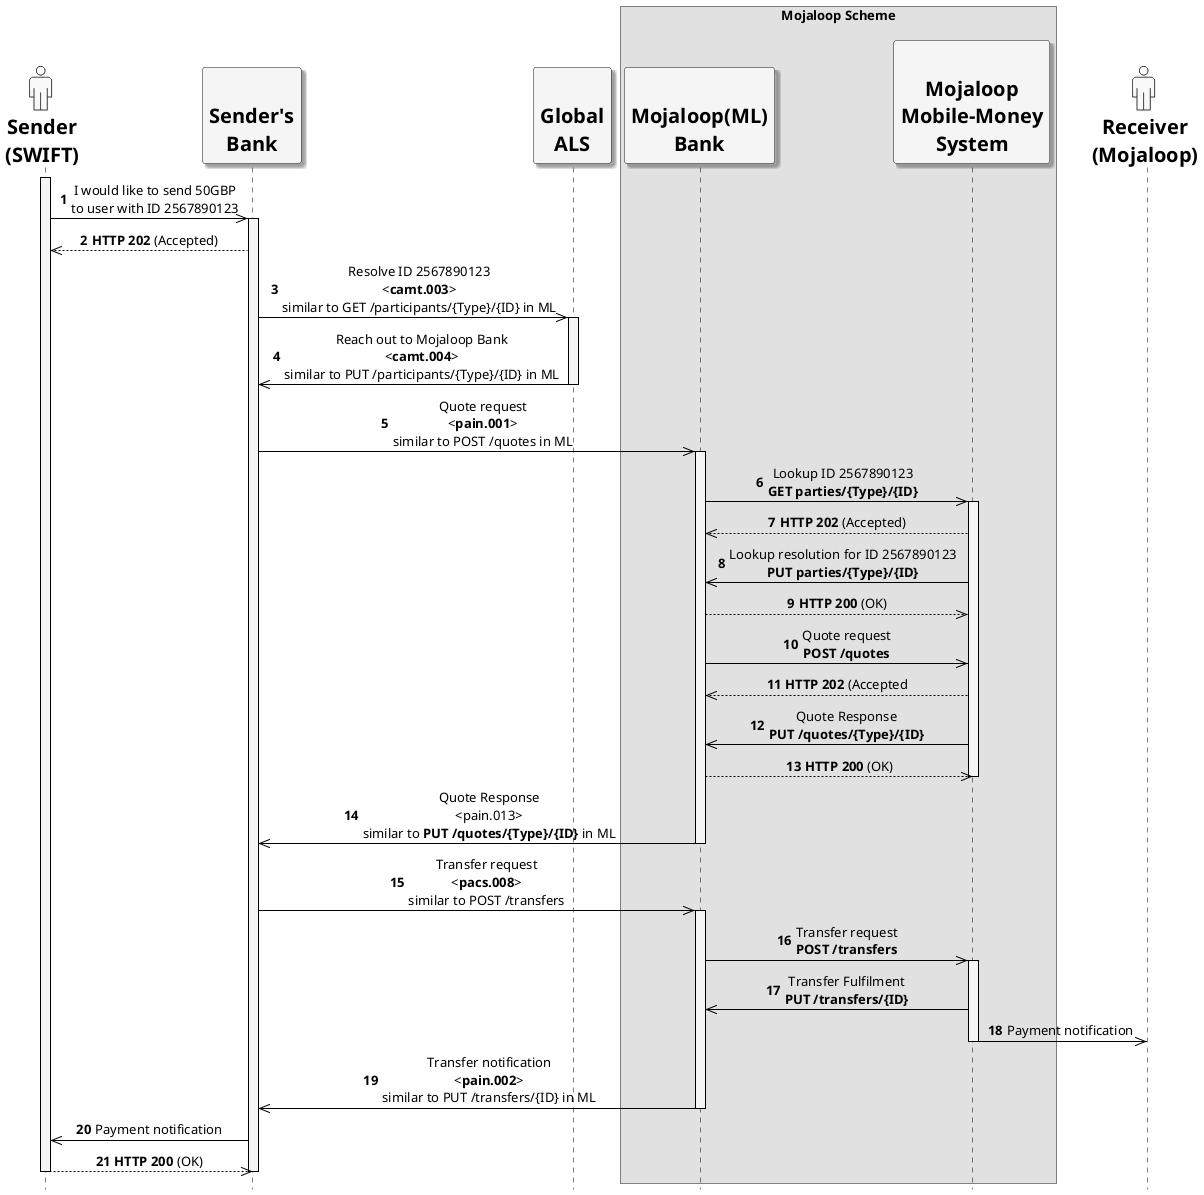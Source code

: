 /'*****
License
--------------
Copyright © 2020 Mojaloop Foundation

The Mojaloop files are made available by the Mojaloop Foundation under the Apache License, Version 2.0
(the "License") and you may not use these files except in compliance with the [License](http://www.apache.org/licenses/LICENSE-2.0). 

You may obtain a copy of the License at [http://www.apache.org/licenses/LICENSE-2.0](http://www.apache.org/licenses/LICENSE-2.0)

Unless required by applicable law or agreed to in writing, the Mojaloop files are distributed on an "AS IS" BASIS, WITHOUT WARRANTIES OR CONDITIONS OF ANY KIND, either express or implied. See the License for the specific language governing permissions and limitations under the [License](http://www.apache.org/licenses/LICENSE-2.0).
--------------
This is the official list of the Mojaloop project contributors for this file.
Names of the original copyright holders (individuals or organizations)
should be listed with a '*' in the first column. People who have
contributed from an organization can be listed under the organization
that actually holds the copyright for their contributions (see the
Gates Foundation organization for an example). Those individuals should have
their names indented and be marked with a '-'. Email address can be added
optionally within square brackets <email>.
* Gates Foundation

- Name Surname <name.surname@gatesfoundation.com>

- Sam Kummary <sam@modusbox.com>
--------------
******'/

@startuml
autonumber

' define actor image
sprite $actor [25x48/16] {
  0000000000010000000000000
  0000000006CAC910000000000
  0000000095101292000000000
  0000000651000119000000000
  0000000B10000018400000000
  0000001A10000016600000000
  0000000B10000017510000000
  000000083100001A210000000
  0000000191000176110000000
  000000003A866A61100000000
  0000000000466211100000000
  0003333333334443333310000
  0088888888888888888892000
  0821111111111111111118200
  8311111111111111111111A00
  A111111111111111111111A20
  A111111111111111111111A20
  A111111111111111111111A20
  A111111111111111111111A20
  A111111111111111111111A20
  A111111111111111111111A20
  A111111111111111111111A20
  A111111111111111111111A20
  A111551111111111138111A20
  A111661111111111139111A20
  A211661111111111139111A20
  A211661111111111139111A20
  A211661111161111139111A20
  A2116611111A2111139111A20
  A2116611111A2111139111A20
  A2116611111A2111139111A20
  A7669611111A211113A666B20
  36669611111A211113A666610
  00016611111A2111139111110
  00006611111A2111139100000
  00006611111A2111139100000
  00006611111A2111139100000
  00006611111A2111139100000
  00006611111A2111139100000
  00006611111A2111139100000
  00006611111A2111139100000
  00006611111A2111139100000
  00006611111A2111139100000
  00006611111A2111139100000
  00006966666B7666679100000
  0000266666666666664100000
  0000000111111111111100000
  0000000000000000000000000
}

' declaring skinparam
skinparam sequenceMessageAlign center
skinparam shadowing false
skinparam defaultFontName Verdana
skinparam monochrome true
skinparam SequenceLifeLineBackgroundColor WhiteSmoke
skinparam SequenceLifeLineBorderColor Black
skinparam ActorFontStyle Bold
skinparam ActorFontSize 20
skinparam ParticipantFontStyle Bold
skinparam ParticipantFontSize 20
skinparam ParticipantBackgroundColor WhiteSmoke
skinparam ArrowColor Black

skinparam actor {
  Bordercolor none
  Backgroundcolor none
  shadowing false
}

skinparam participant {
  shadowing true
}

hide footbox

' declare title
' title P2P in a ISO20022 <-> Mojaloop Cross network scenario

' Actor Keys:
' participant - SendersBank, MojaloopBank, MLMMSystem and GALS
' actor - Sender/Receiver

' declare actors
actor "<$actor>\nSender\n(SWIFT)" as Sender
participant "\nSender's\nBank" as SendersBank
participant "\nGlobal\nALS" as GALS
box "Mojaloop Scheme" #yellow
participant "\nMojaloop(ML)\nBank" as MojaloopBank
participant "\nMojaloop\nMobile-Money\nSystem" as MLMMSystem
end box
actor "<$actor>\nReceiver\n(Mojaloop)" as Receiver

' start flow
activate Sender
Sender ->> SendersBank: I would like to send 50GBP\nto user with ID 2567890123
activate SendersBank
Sender <<-- SendersBank: **HTTP 202** (Accepted)
SendersBank ->> GALS: Resolve ID 2567890123\n<**camt.003**>\nsimilar to GET /participants/{Type}/{ID} in ML
activate GALS
SendersBank <<- GALS: Reach out to Mojaloop Bank\n<**camt.004**>\nsimilar to PUT /participants/{Type}/{ID} in ML
deactivate GALS

SendersBank ->> MojaloopBank: Quote request\n<**pain.001**>\nsimilar to POST /quotes in ML
activate MojaloopBank
MojaloopBank ->> MLMMSystem: Lookup ID 2567890123\n**GET parties/{Type}/{ID}**
activate MLMMSystem
MojaloopBank <<-- MLMMSystem: **HTTP 202** (Accepted)
MojaloopBank <<- MLMMSystem: Lookup resolution for ID 2567890123\n**PUT parties/{Type}/{ID}**
MojaloopBank -->> MLMMSystem: **HTTP 200** (OK)
MojaloopBank ->> MLMMSystem: Quote request\n**POST /quotes**
MojaloopBank <<-- MLMMSystem: **HTTP 202** (Accepted
MojaloopBank <<- MLMMSystem: Quote Response\n**PUT /quotes/{Type}/{ID}**
MojaloopBank -->> MLMMSystem: **HTTP 200** (OK)
deactivate MLMMSystem
SendersBank <<- MojaloopBank: Quote Response\n<pain.013>\nsimilar to **PUT /quotes/{Type}/{ID}** in ML
deactivate MojaloopBank

SendersBank ->> MojaloopBank: Transfer request\n<**pacs.008**>\nsimilar to POST /transfers
activate MojaloopBank
MojaloopBank ->> MLMMSystem: Transfer request\n**POST /transfers**
activate MLMMSystem
MojaloopBank <<- MLMMSystem: Transfer Fulfilment\n**PUT /transfers/{ID}**
MLMMSystem ->> Receiver: Payment notification
deactivate MLMMSystem
SendersBank <<- MojaloopBank: Transfer notification\n<**pain.002**>\nsimilar to PUT /transfers/{ID} in ML
deactivate MojaloopBank

Sender <<- SendersBank: Payment notification
Sender -->> SendersBank: **HTTP 200** (OK)
deactivate SendersBank
deactivate Sender

@enduml
